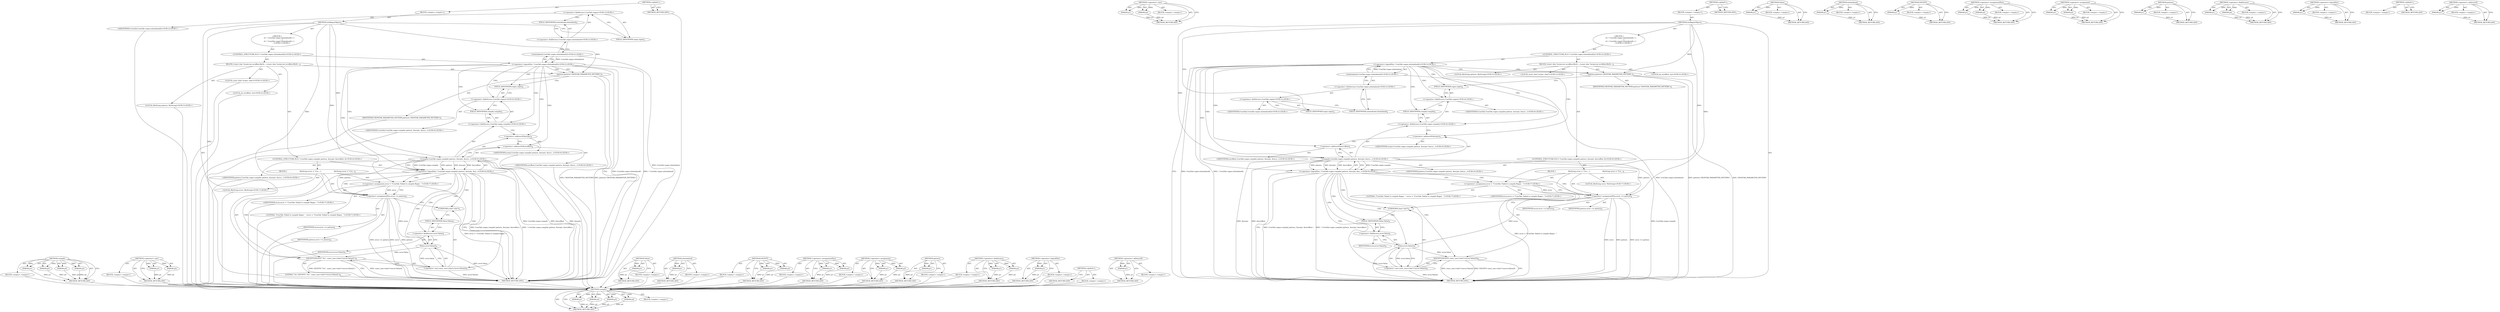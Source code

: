 digraph "&lt;operator&gt;.addressOf" {
vulnerable_92 [label=<(METHOD,compile)>];
vulnerable_93 [label=<(PARAM,p1)>];
vulnerable_94 [label=<(PARAM,p2)>];
vulnerable_95 [label=<(PARAM,p3)>];
vulnerable_96 [label=<(PARAM,p4)>];
vulnerable_97 [label=<(BLOCK,&lt;empty&gt;,&lt;empty&gt;)>];
vulnerable_98 [label=<(METHOD_RETURN,ANY)>];
vulnerable_117 [label=<(METHOD,&lt;operator&gt;.cast)>];
vulnerable_118 [label=<(PARAM,p1)>];
vulnerable_119 [label=<(PARAM,p2)>];
vulnerable_120 [label=<(BLOCK,&lt;empty&gt;,&lt;empty&gt;)>];
vulnerable_121 [label=<(METHOD_RETURN,ANY)>];
vulnerable_6 [label=<(METHOD,&lt;global&gt;)<SUB>1</SUB>>];
vulnerable_7 [label=<(BLOCK,&lt;empty&gt;,&lt;empty&gt;)<SUB>1</SUB>>];
vulnerable_8 [label=<(METHOD,initRegexObject)<SUB>1</SUB>>];
vulnerable_9 [label="<(BLOCK,{
	if ( ! CronTab::regex.isInitialized() ) {
		...,{
	if ( ! CronTab::regex.isInitialized() ) {
		...)<SUB>1</SUB>>"];
vulnerable_10 [label="<(CONTROL_STRUCTURE,IF,if (! CronTab::regex.isInitialized()))<SUB>2</SUB>>"];
vulnerable_11 [label="<(&lt;operator&gt;.logicalNot,! CronTab::regex.isInitialized())<SUB>2</SUB>>"];
vulnerable_12 [label="<(isInitialized,CronTab::regex.isInitialized())<SUB>2</SUB>>"];
vulnerable_13 [label="<(&lt;operator&gt;.fieldAccess,CronTab::regex.isInitialized)<SUB>2</SUB>>"];
vulnerable_14 [label="<(&lt;operator&gt;.fieldAccess,CronTab::regex)<SUB>2</SUB>>"];
vulnerable_15 [label="<(IDENTIFIER,CronTab,CronTab::regex.isInitialized())<SUB>2</SUB>>"];
vulnerable_16 [label=<(FIELD_IDENTIFIER,regex,regex)<SUB>2</SUB>>];
vulnerable_17 [label=<(FIELD_IDENTIFIER,isInitialized,isInitialized)<SUB>2</SUB>>];
vulnerable_18 [label=<(BLOCK,{
		const char *errptr;
		int erroffset;
		MySt...,{
		const char *errptr;
		int erroffset;
		MySt...)<SUB>2</SUB>>];
vulnerable_19 [label="<(LOCAL,const char* errptr: char*)<SUB>3</SUB>>"];
vulnerable_20 [label="<(LOCAL,int erroffset: int)<SUB>4</SUB>>"];
vulnerable_21 [label="<(LOCAL,MyString pattern: MyString)<SUB>5</SUB>>"];
vulnerable_22 [label=<(pattern,pattern( CRONTAB_PARAMETER_PATTERN ))<SUB>5</SUB>>];
vulnerable_23 [label=<(IDENTIFIER,CRONTAB_PARAMETER_PATTERN,pattern( CRONTAB_PARAMETER_PATTERN ))<SUB>5</SUB>>];
vulnerable_24 [label="<(CONTROL_STRUCTURE,IF,if (! CronTab::regex.compile( pattern, &amp;errptr, &amp;erroffset )))<SUB>6</SUB>>"];
vulnerable_25 [label="<(&lt;operator&gt;.logicalNot,! CronTab::regex.compile( pattern, &amp;errptr, &amp;er...)<SUB>6</SUB>>"];
vulnerable_26 [label="<(compile,CronTab::regex.compile( pattern, &amp;errptr, &amp;erro...)<SUB>6</SUB>>"];
vulnerable_27 [label="<(&lt;operator&gt;.fieldAccess,CronTab::regex.compile)<SUB>6</SUB>>"];
vulnerable_28 [label="<(&lt;operator&gt;.fieldAccess,CronTab::regex)<SUB>6</SUB>>"];
vulnerable_29 [label="<(IDENTIFIER,CronTab,CronTab::regex.compile( pattern, &amp;errptr, &amp;erro...)<SUB>6</SUB>>"];
vulnerable_30 [label=<(FIELD_IDENTIFIER,regex,regex)<SUB>6</SUB>>];
vulnerable_31 [label=<(FIELD_IDENTIFIER,compile,compile)<SUB>6</SUB>>];
vulnerable_32 [label="<(IDENTIFIER,pattern,CronTab::regex.compile( pattern, &amp;errptr, &amp;erro...)<SUB>6</SUB>>"];
vulnerable_33 [label=<(&lt;operator&gt;.addressOf,&amp;errptr)<SUB>6</SUB>>];
vulnerable_34 [label="<(IDENTIFIER,errptr,CronTab::regex.compile( pattern, &amp;errptr, &amp;erro...)<SUB>6</SUB>>"];
vulnerable_35 [label=<(&lt;operator&gt;.addressOf,&amp;erroffset)<SUB>6</SUB>>];
vulnerable_36 [label="<(IDENTIFIER,erroffset,CronTab::regex.compile( pattern, &amp;errptr, &amp;erro...)<SUB>6</SUB>>"];
vulnerable_37 [label=<(BLOCK,{
                        MyString error = &quot;Cro...,{
                        MyString error = &quot;Cro...)<SUB>6</SUB>>];
vulnerable_38 [label="<(LOCAL,MyString error: MyString)<SUB>7</SUB>>"];
vulnerable_39 [label="<(&lt;operator&gt;.assignment,error = &quot;CronTab: Failed to compile Regex - &quot;)<SUB>7</SUB>>"];
vulnerable_40 [label="<(IDENTIFIER,error,error = &quot;CronTab: Failed to compile Regex - &quot;)<SUB>7</SUB>>"];
vulnerable_41 [label="<(LITERAL,&quot;CronTab: Failed to compile Regex - &quot;,error = &quot;CronTab: Failed to compile Regex - &quot;)<SUB>7</SUB>>"];
vulnerable_42 [label=<(&lt;operator&gt;.assignmentPlus,error += pattern)<SUB>8</SUB>>];
vulnerable_43 [label=<(IDENTIFIER,error,error += pattern)<SUB>8</SUB>>];
vulnerable_44 [label=<(IDENTIFIER,pattern,error += pattern)<SUB>8</SUB>>];
vulnerable_45 [label=<(EXCEPT,EXCEPT( const_cast&lt;char*&gt;(error.Value())))<SUB>9</SUB>>];
vulnerable_46 [label=<(&lt;operator&gt;.cast,const_cast&lt;char*&gt;(error.Value()))<SUB>9</SUB>>];
vulnerable_47 [label=<(UNKNOWN,char*,char*)<SUB>9</SUB>>];
vulnerable_48 [label=<(Value,error.Value())<SUB>9</SUB>>];
vulnerable_49 [label=<(&lt;operator&gt;.fieldAccess,error.Value)<SUB>9</SUB>>];
vulnerable_50 [label=<(IDENTIFIER,error,error.Value())<SUB>9</SUB>>];
vulnerable_51 [label=<(FIELD_IDENTIFIER,Value,Value)<SUB>9</SUB>>];
vulnerable_52 [label=<(METHOD_RETURN,ANY)<SUB>1</SUB>>];
vulnerable_54 [label=<(METHOD_RETURN,ANY)<SUB>1</SUB>>];
vulnerable_122 [label=<(METHOD,Value)>];
vulnerable_123 [label=<(PARAM,p1)>];
vulnerable_124 [label=<(BLOCK,&lt;empty&gt;,&lt;empty&gt;)>];
vulnerable_125 [label=<(METHOD_RETURN,ANY)>];
vulnerable_79 [label=<(METHOD,isInitialized)>];
vulnerable_80 [label=<(PARAM,p1)>];
vulnerable_81 [label=<(BLOCK,&lt;empty&gt;,&lt;empty&gt;)>];
vulnerable_82 [label=<(METHOD_RETURN,ANY)>];
vulnerable_113 [label=<(METHOD,EXCEPT)>];
vulnerable_114 [label=<(PARAM,p1)>];
vulnerable_115 [label=<(BLOCK,&lt;empty&gt;,&lt;empty&gt;)>];
vulnerable_116 [label=<(METHOD_RETURN,ANY)>];
vulnerable_108 [label=<(METHOD,&lt;operator&gt;.assignmentPlus)>];
vulnerable_109 [label=<(PARAM,p1)>];
vulnerable_110 [label=<(PARAM,p2)>];
vulnerable_111 [label=<(BLOCK,&lt;empty&gt;,&lt;empty&gt;)>];
vulnerable_112 [label=<(METHOD_RETURN,ANY)>];
vulnerable_103 [label=<(METHOD,&lt;operator&gt;.assignment)>];
vulnerable_104 [label=<(PARAM,p1)>];
vulnerable_105 [label=<(PARAM,p2)>];
vulnerable_106 [label=<(BLOCK,&lt;empty&gt;,&lt;empty&gt;)>];
vulnerable_107 [label=<(METHOD_RETURN,ANY)>];
vulnerable_88 [label=<(METHOD,pattern)>];
vulnerable_89 [label=<(PARAM,p1)>];
vulnerable_90 [label=<(BLOCK,&lt;empty&gt;,&lt;empty&gt;)>];
vulnerable_91 [label=<(METHOD_RETURN,ANY)>];
vulnerable_83 [label=<(METHOD,&lt;operator&gt;.fieldAccess)>];
vulnerable_84 [label=<(PARAM,p1)>];
vulnerable_85 [label=<(PARAM,p2)>];
vulnerable_86 [label=<(BLOCK,&lt;empty&gt;,&lt;empty&gt;)>];
vulnerable_87 [label=<(METHOD_RETURN,ANY)>];
vulnerable_75 [label=<(METHOD,&lt;operator&gt;.logicalNot)>];
vulnerable_76 [label=<(PARAM,p1)>];
vulnerable_77 [label=<(BLOCK,&lt;empty&gt;,&lt;empty&gt;)>];
vulnerable_78 [label=<(METHOD_RETURN,ANY)>];
vulnerable_69 [label=<(METHOD,&lt;global&gt;)<SUB>1</SUB>>];
vulnerable_70 [label=<(BLOCK,&lt;empty&gt;,&lt;empty&gt;)>];
vulnerable_71 [label=<(METHOD_RETURN,ANY)>];
vulnerable_99 [label=<(METHOD,&lt;operator&gt;.addressOf)>];
vulnerable_100 [label=<(PARAM,p1)>];
vulnerable_101 [label=<(BLOCK,&lt;empty&gt;,&lt;empty&gt;)>];
vulnerable_102 [label=<(METHOD_RETURN,ANY)>];
fixed_95 [label=<(METHOD,compile)>];
fixed_96 [label=<(PARAM,p1)>];
fixed_97 [label=<(PARAM,p2)>];
fixed_98 [label=<(PARAM,p3)>];
fixed_99 [label=<(PARAM,p4)>];
fixed_100 [label=<(BLOCK,&lt;empty&gt;,&lt;empty&gt;)>];
fixed_101 [label=<(METHOD_RETURN,ANY)>];
fixed_121 [label=<(METHOD,&lt;operator&gt;.cast)>];
fixed_122 [label=<(PARAM,p1)>];
fixed_123 [label=<(PARAM,p2)>];
fixed_124 [label=<(BLOCK,&lt;empty&gt;,&lt;empty&gt;)>];
fixed_125 [label=<(METHOD_RETURN,ANY)>];
fixed_6 [label=<(METHOD,&lt;global&gt;)<SUB>1</SUB>>];
fixed_7 [label=<(BLOCK,&lt;empty&gt;,&lt;empty&gt;)<SUB>1</SUB>>];
fixed_8 [label=<(METHOD,initRegexObject)<SUB>1</SUB>>];
fixed_9 [label="<(BLOCK,{
	if ( ! CronTab::regex.isInitialized() ) {
		...,{
	if ( ! CronTab::regex.isInitialized() ) {
		...)<SUB>1</SUB>>"];
fixed_10 [label="<(CONTROL_STRUCTURE,IF,if (! CronTab::regex.isInitialized()))<SUB>2</SUB>>"];
fixed_11 [label="<(&lt;operator&gt;.logicalNot,! CronTab::regex.isInitialized())<SUB>2</SUB>>"];
fixed_12 [label="<(isInitialized,CronTab::regex.isInitialized())<SUB>2</SUB>>"];
fixed_13 [label="<(&lt;operator&gt;.fieldAccess,CronTab::regex.isInitialized)<SUB>2</SUB>>"];
fixed_14 [label="<(&lt;operator&gt;.fieldAccess,CronTab::regex)<SUB>2</SUB>>"];
fixed_15 [label="<(IDENTIFIER,CronTab,CronTab::regex.isInitialized())<SUB>2</SUB>>"];
fixed_16 [label=<(FIELD_IDENTIFIER,regex,regex)<SUB>2</SUB>>];
fixed_17 [label=<(FIELD_IDENTIFIER,isInitialized,isInitialized)<SUB>2</SUB>>];
fixed_18 [label=<(BLOCK,{
		const char *errptr;
		int erroffset;
		MySt...,{
		const char *errptr;
		int erroffset;
		MySt...)<SUB>2</SUB>>];
fixed_19 [label="<(LOCAL,const char* errptr: char*)<SUB>3</SUB>>"];
fixed_20 [label="<(LOCAL,int erroffset: int)<SUB>4</SUB>>"];
fixed_21 [label="<(LOCAL,MyString pattern: MyString)<SUB>5</SUB>>"];
fixed_22 [label=<(pattern,pattern( CRONTAB_PARAMETER_PATTERN ))<SUB>5</SUB>>];
fixed_23 [label=<(IDENTIFIER,CRONTAB_PARAMETER_PATTERN,pattern( CRONTAB_PARAMETER_PATTERN ))<SUB>5</SUB>>];
fixed_24 [label="<(CONTROL_STRUCTURE,IF,if (! CronTab::regex.compile( pattern, &amp;errptr, &amp;erroffset )))<SUB>6</SUB>>"];
fixed_25 [label="<(&lt;operator&gt;.logicalNot,! CronTab::regex.compile( pattern, &amp;errptr, &amp;er...)<SUB>6</SUB>>"];
fixed_26 [label="<(compile,CronTab::regex.compile( pattern, &amp;errptr, &amp;erro...)<SUB>6</SUB>>"];
fixed_27 [label="<(&lt;operator&gt;.fieldAccess,CronTab::regex.compile)<SUB>6</SUB>>"];
fixed_28 [label="<(&lt;operator&gt;.fieldAccess,CronTab::regex)<SUB>6</SUB>>"];
fixed_29 [label="<(IDENTIFIER,CronTab,CronTab::regex.compile( pattern, &amp;errptr, &amp;erro...)<SUB>6</SUB>>"];
fixed_30 [label=<(FIELD_IDENTIFIER,regex,regex)<SUB>6</SUB>>];
fixed_31 [label=<(FIELD_IDENTIFIER,compile,compile)<SUB>6</SUB>>];
fixed_32 [label="<(IDENTIFIER,pattern,CronTab::regex.compile( pattern, &amp;errptr, &amp;erro...)<SUB>6</SUB>>"];
fixed_33 [label=<(&lt;operator&gt;.addressOf,&amp;errptr)<SUB>6</SUB>>];
fixed_34 [label="<(IDENTIFIER,errptr,CronTab::regex.compile( pattern, &amp;errptr, &amp;erro...)<SUB>6</SUB>>"];
fixed_35 [label=<(&lt;operator&gt;.addressOf,&amp;erroffset)<SUB>6</SUB>>];
fixed_36 [label="<(IDENTIFIER,erroffset,CronTab::regex.compile( pattern, &amp;errptr, &amp;erro...)<SUB>6</SUB>>"];
fixed_37 [label=<(BLOCK,{
                        MyString error = &quot;Cro...,{
                        MyString error = &quot;Cro...)<SUB>6</SUB>>];
fixed_38 [label="<(LOCAL,MyString error: MyString)<SUB>7</SUB>>"];
fixed_39 [label="<(&lt;operator&gt;.assignment,error = &quot;CronTab: Failed to compile Regex - &quot;)<SUB>7</SUB>>"];
fixed_40 [label="<(IDENTIFIER,error,error = &quot;CronTab: Failed to compile Regex - &quot;)<SUB>7</SUB>>"];
fixed_41 [label="<(LITERAL,&quot;CronTab: Failed to compile Regex - &quot;,error = &quot;CronTab: Failed to compile Regex - &quot;)<SUB>7</SUB>>"];
fixed_42 [label=<(&lt;operator&gt;.assignmentPlus,error += pattern)<SUB>8</SUB>>];
fixed_43 [label=<(IDENTIFIER,error,error += pattern)<SUB>8</SUB>>];
fixed_44 [label=<(IDENTIFIER,pattern,error += pattern)<SUB>8</SUB>>];
fixed_45 [label=<(EXCEPT,EXCEPT( &quot;%s&quot;, const_cast&lt;char*&gt;(error.Value()) ))<SUB>9</SUB>>];
fixed_46 [label=<(LITERAL,&quot;%s&quot;,EXCEPT( &quot;%s&quot;, const_cast&lt;char*&gt;(error.Value()) ))<SUB>9</SUB>>];
fixed_47 [label=<(&lt;operator&gt;.cast,const_cast&lt;char*&gt;(error.Value()))<SUB>9</SUB>>];
fixed_48 [label=<(UNKNOWN,char*,char*)<SUB>9</SUB>>];
fixed_49 [label=<(Value,error.Value())<SUB>9</SUB>>];
fixed_50 [label=<(&lt;operator&gt;.fieldAccess,error.Value)<SUB>9</SUB>>];
fixed_51 [label=<(IDENTIFIER,error,error.Value())<SUB>9</SUB>>];
fixed_52 [label=<(FIELD_IDENTIFIER,Value,Value)<SUB>9</SUB>>];
fixed_53 [label=<(METHOD_RETURN,ANY)<SUB>1</SUB>>];
fixed_55 [label=<(METHOD_RETURN,ANY)<SUB>1</SUB>>];
fixed_126 [label=<(METHOD,Value)>];
fixed_127 [label=<(PARAM,p1)>];
fixed_128 [label=<(BLOCK,&lt;empty&gt;,&lt;empty&gt;)>];
fixed_129 [label=<(METHOD_RETURN,ANY)>];
fixed_82 [label=<(METHOD,isInitialized)>];
fixed_83 [label=<(PARAM,p1)>];
fixed_84 [label=<(BLOCK,&lt;empty&gt;,&lt;empty&gt;)>];
fixed_85 [label=<(METHOD_RETURN,ANY)>];
fixed_116 [label=<(METHOD,EXCEPT)>];
fixed_117 [label=<(PARAM,p1)>];
fixed_118 [label=<(PARAM,p2)>];
fixed_119 [label=<(BLOCK,&lt;empty&gt;,&lt;empty&gt;)>];
fixed_120 [label=<(METHOD_RETURN,ANY)>];
fixed_111 [label=<(METHOD,&lt;operator&gt;.assignmentPlus)>];
fixed_112 [label=<(PARAM,p1)>];
fixed_113 [label=<(PARAM,p2)>];
fixed_114 [label=<(BLOCK,&lt;empty&gt;,&lt;empty&gt;)>];
fixed_115 [label=<(METHOD_RETURN,ANY)>];
fixed_106 [label=<(METHOD,&lt;operator&gt;.assignment)>];
fixed_107 [label=<(PARAM,p1)>];
fixed_108 [label=<(PARAM,p2)>];
fixed_109 [label=<(BLOCK,&lt;empty&gt;,&lt;empty&gt;)>];
fixed_110 [label=<(METHOD_RETURN,ANY)>];
fixed_91 [label=<(METHOD,pattern)>];
fixed_92 [label=<(PARAM,p1)>];
fixed_93 [label=<(BLOCK,&lt;empty&gt;,&lt;empty&gt;)>];
fixed_94 [label=<(METHOD_RETURN,ANY)>];
fixed_86 [label=<(METHOD,&lt;operator&gt;.fieldAccess)>];
fixed_87 [label=<(PARAM,p1)>];
fixed_88 [label=<(PARAM,p2)>];
fixed_89 [label=<(BLOCK,&lt;empty&gt;,&lt;empty&gt;)>];
fixed_90 [label=<(METHOD_RETURN,ANY)>];
fixed_78 [label=<(METHOD,&lt;operator&gt;.logicalNot)>];
fixed_79 [label=<(PARAM,p1)>];
fixed_80 [label=<(BLOCK,&lt;empty&gt;,&lt;empty&gt;)>];
fixed_81 [label=<(METHOD_RETURN,ANY)>];
fixed_72 [label=<(METHOD,&lt;global&gt;)<SUB>1</SUB>>];
fixed_73 [label=<(BLOCK,&lt;empty&gt;,&lt;empty&gt;)>];
fixed_74 [label=<(METHOD_RETURN,ANY)>];
fixed_102 [label=<(METHOD,&lt;operator&gt;.addressOf)>];
fixed_103 [label=<(PARAM,p1)>];
fixed_104 [label=<(BLOCK,&lt;empty&gt;,&lt;empty&gt;)>];
fixed_105 [label=<(METHOD_RETURN,ANY)>];
vulnerable_92 -> vulnerable_93  [key=0, label="AST: "];
vulnerable_92 -> vulnerable_93  [key=1, label="DDG: "];
vulnerable_92 -> vulnerable_97  [key=0, label="AST: "];
vulnerable_92 -> vulnerable_94  [key=0, label="AST: "];
vulnerable_92 -> vulnerable_94  [key=1, label="DDG: "];
vulnerable_92 -> vulnerable_98  [key=0, label="AST: "];
vulnerable_92 -> vulnerable_98  [key=1, label="CFG: "];
vulnerable_92 -> vulnerable_95  [key=0, label="AST: "];
vulnerable_92 -> vulnerable_95  [key=1, label="DDG: "];
vulnerable_92 -> vulnerable_96  [key=0, label="AST: "];
vulnerable_92 -> vulnerable_96  [key=1, label="DDG: "];
vulnerable_93 -> vulnerable_98  [key=0, label="DDG: p1"];
vulnerable_94 -> vulnerable_98  [key=0, label="DDG: p2"];
vulnerable_95 -> vulnerable_98  [key=0, label="DDG: p3"];
vulnerable_96 -> vulnerable_98  [key=0, label="DDG: p4"];
vulnerable_117 -> vulnerable_118  [key=0, label="AST: "];
vulnerable_117 -> vulnerable_118  [key=1, label="DDG: "];
vulnerable_117 -> vulnerable_120  [key=0, label="AST: "];
vulnerable_117 -> vulnerable_119  [key=0, label="AST: "];
vulnerable_117 -> vulnerable_119  [key=1, label="DDG: "];
vulnerable_117 -> vulnerable_121  [key=0, label="AST: "];
vulnerable_117 -> vulnerable_121  [key=1, label="CFG: "];
vulnerable_118 -> vulnerable_121  [key=0, label="DDG: p1"];
vulnerable_119 -> vulnerable_121  [key=0, label="DDG: p2"];
vulnerable_6 -> vulnerable_7  [key=0, label="AST: "];
vulnerable_6 -> vulnerable_54  [key=0, label="AST: "];
vulnerable_6 -> vulnerable_54  [key=1, label="CFG: "];
vulnerable_7 -> vulnerable_8  [key=0, label="AST: "];
vulnerable_8 -> vulnerable_9  [key=0, label="AST: "];
vulnerable_8 -> vulnerable_52  [key=0, label="AST: "];
vulnerable_8 -> vulnerable_16  [key=0, label="CFG: "];
vulnerable_8 -> vulnerable_22  [key=0, label="DDG: "];
vulnerable_8 -> vulnerable_39  [key=0, label="DDG: "];
vulnerable_8 -> vulnerable_42  [key=0, label="DDG: "];
vulnerable_8 -> vulnerable_26  [key=0, label="DDG: "];
vulnerable_9 -> vulnerable_10  [key=0, label="AST: "];
vulnerable_10 -> vulnerable_11  [key=0, label="AST: "];
vulnerable_10 -> vulnerable_18  [key=0, label="AST: "];
vulnerable_11 -> vulnerable_12  [key=0, label="AST: "];
vulnerable_11 -> vulnerable_52  [key=0, label="CFG: "];
vulnerable_11 -> vulnerable_52  [key=1, label="DDG: CronTab::regex.isInitialized()"];
vulnerable_11 -> vulnerable_52  [key=2, label="DDG: ! CronTab::regex.isInitialized()"];
vulnerable_11 -> vulnerable_22  [key=0, label="CFG: "];
vulnerable_11 -> vulnerable_22  [key=1, label="CDG: "];
vulnerable_11 -> vulnerable_30  [key=0, label="CDG: "];
vulnerable_11 -> vulnerable_33  [key=0, label="CDG: "];
vulnerable_11 -> vulnerable_26  [key=0, label="CDG: "];
vulnerable_11 -> vulnerable_28  [key=0, label="CDG: "];
vulnerable_11 -> vulnerable_25  [key=0, label="CDG: "];
vulnerable_11 -> vulnerable_27  [key=0, label="CDG: "];
vulnerable_11 -> vulnerable_35  [key=0, label="CDG: "];
vulnerable_11 -> vulnerable_31  [key=0, label="CDG: "];
vulnerable_12 -> vulnerable_13  [key=0, label="AST: "];
vulnerable_12 -> vulnerable_11  [key=0, label="CFG: "];
vulnerable_12 -> vulnerable_11  [key=1, label="DDG: CronTab::regex.isInitialized"];
vulnerable_12 -> vulnerable_52  [key=0, label="DDG: CronTab::regex.isInitialized"];
vulnerable_13 -> vulnerable_14  [key=0, label="AST: "];
vulnerable_13 -> vulnerable_17  [key=0, label="AST: "];
vulnerable_13 -> vulnerable_12  [key=0, label="CFG: "];
vulnerable_14 -> vulnerable_15  [key=0, label="AST: "];
vulnerable_14 -> vulnerable_16  [key=0, label="AST: "];
vulnerable_14 -> vulnerable_17  [key=0, label="CFG: "];
vulnerable_16 -> vulnerable_14  [key=0, label="CFG: "];
vulnerable_17 -> vulnerable_13  [key=0, label="CFG: "];
vulnerable_18 -> vulnerable_19  [key=0, label="AST: "];
vulnerable_18 -> vulnerable_20  [key=0, label="AST: "];
vulnerable_18 -> vulnerable_21  [key=0, label="AST: "];
vulnerable_18 -> vulnerable_22  [key=0, label="AST: "];
vulnerable_18 -> vulnerable_24  [key=0, label="AST: "];
vulnerable_22 -> vulnerable_23  [key=0, label="AST: "];
vulnerable_22 -> vulnerable_30  [key=0, label="CFG: "];
vulnerable_22 -> vulnerable_52  [key=0, label="DDG: pattern( CRONTAB_PARAMETER_PATTERN )"];
vulnerable_22 -> vulnerable_52  [key=1, label="DDG: CRONTAB_PARAMETER_PATTERN"];
vulnerable_24 -> vulnerable_25  [key=0, label="AST: "];
vulnerable_24 -> vulnerable_37  [key=0, label="AST: "];
vulnerable_25 -> vulnerable_26  [key=0, label="AST: "];
vulnerable_25 -> vulnerable_52  [key=0, label="CFG: "];
vulnerable_25 -> vulnerable_52  [key=1, label="DDG: CronTab::regex.compile( pattern, &amp;errptr, &amp;erroffset )"];
vulnerable_25 -> vulnerable_52  [key=2, label="DDG: ! CronTab::regex.compile( pattern, &amp;errptr, &amp;erroffset )"];
vulnerable_25 -> vulnerable_39  [key=0, label="CFG: "];
vulnerable_25 -> vulnerable_39  [key=1, label="CDG: "];
vulnerable_25 -> vulnerable_47  [key=0, label="CDG: "];
vulnerable_25 -> vulnerable_48  [key=0, label="CDG: "];
vulnerable_25 -> vulnerable_49  [key=0, label="CDG: "];
vulnerable_25 -> vulnerable_42  [key=0, label="CDG: "];
vulnerable_25 -> vulnerable_51  [key=0, label="CDG: "];
vulnerable_25 -> vulnerable_46  [key=0, label="CDG: "];
vulnerable_25 -> vulnerable_45  [key=0, label="CDG: "];
vulnerable_26 -> vulnerable_27  [key=0, label="AST: "];
vulnerable_26 -> vulnerable_32  [key=0, label="AST: "];
vulnerable_26 -> vulnerable_33  [key=0, label="AST: "];
vulnerable_26 -> vulnerable_35  [key=0, label="AST: "];
vulnerable_26 -> vulnerable_25  [key=0, label="CFG: "];
vulnerable_26 -> vulnerable_25  [key=1, label="DDG: CronTab::regex.compile"];
vulnerable_26 -> vulnerable_25  [key=2, label="DDG: pattern"];
vulnerable_26 -> vulnerable_25  [key=3, label="DDG: &amp;errptr"];
vulnerable_26 -> vulnerable_25  [key=4, label="DDG: &amp;erroffset"];
vulnerable_26 -> vulnerable_52  [key=0, label="DDG: CronTab::regex.compile"];
vulnerable_26 -> vulnerable_52  [key=1, label="DDG: &amp;errptr"];
vulnerable_26 -> vulnerable_52  [key=2, label="DDG: &amp;erroffset"];
vulnerable_26 -> vulnerable_42  [key=0, label="DDG: pattern"];
vulnerable_27 -> vulnerable_28  [key=0, label="AST: "];
vulnerable_27 -> vulnerable_31  [key=0, label="AST: "];
vulnerable_27 -> vulnerable_33  [key=0, label="CFG: "];
vulnerable_28 -> vulnerable_29  [key=0, label="AST: "];
vulnerable_28 -> vulnerable_30  [key=0, label="AST: "];
vulnerable_28 -> vulnerable_31  [key=0, label="CFG: "];
vulnerable_30 -> vulnerable_28  [key=0, label="CFG: "];
vulnerable_31 -> vulnerable_27  [key=0, label="CFG: "];
vulnerable_33 -> vulnerable_34  [key=0, label="AST: "];
vulnerable_33 -> vulnerable_35  [key=0, label="CFG: "];
vulnerable_35 -> vulnerable_36  [key=0, label="AST: "];
vulnerable_35 -> vulnerable_26  [key=0, label="CFG: "];
vulnerable_37 -> vulnerable_38  [key=0, label="AST: "];
vulnerable_37 -> vulnerable_39  [key=0, label="AST: "];
vulnerable_37 -> vulnerable_42  [key=0, label="AST: "];
vulnerable_37 -> vulnerable_45  [key=0, label="AST: "];
vulnerable_39 -> vulnerable_40  [key=0, label="AST: "];
vulnerable_39 -> vulnerable_41  [key=0, label="AST: "];
vulnerable_39 -> vulnerable_42  [key=0, label="CFG: "];
vulnerable_39 -> vulnerable_42  [key=1, label="DDG: error"];
vulnerable_39 -> vulnerable_52  [key=0, label="DDG: error = &quot;CronTab: Failed to compile Regex - &quot;"];
vulnerable_42 -> vulnerable_43  [key=0, label="AST: "];
vulnerable_42 -> vulnerable_44  [key=0, label="AST: "];
vulnerable_42 -> vulnerable_47  [key=0, label="CFG: "];
vulnerable_42 -> vulnerable_52  [key=0, label="DDG: error"];
vulnerable_42 -> vulnerable_52  [key=1, label="DDG: pattern"];
vulnerable_42 -> vulnerable_52  [key=2, label="DDG: error += pattern"];
vulnerable_42 -> vulnerable_48  [key=0, label="DDG: error"];
vulnerable_45 -> vulnerable_46  [key=0, label="AST: "];
vulnerable_45 -> vulnerable_52  [key=0, label="CFG: "];
vulnerable_45 -> vulnerable_52  [key=1, label="DDG: const_cast&lt;char*&gt;(error.Value())"];
vulnerable_45 -> vulnerable_52  [key=2, label="DDG: EXCEPT( const_cast&lt;char*&gt;(error.Value()))"];
vulnerable_46 -> vulnerable_47  [key=0, label="AST: "];
vulnerable_46 -> vulnerable_48  [key=0, label="AST: "];
vulnerable_46 -> vulnerable_45  [key=0, label="CFG: "];
vulnerable_46 -> vulnerable_52  [key=0, label="DDG: error.Value()"];
vulnerable_47 -> vulnerable_51  [key=0, label="CFG: "];
vulnerable_48 -> vulnerable_49  [key=0, label="AST: "];
vulnerable_48 -> vulnerable_46  [key=0, label="CFG: "];
vulnerable_48 -> vulnerable_46  [key=1, label="DDG: error.Value"];
vulnerable_48 -> vulnerable_52  [key=0, label="DDG: error.Value"];
vulnerable_48 -> vulnerable_45  [key=0, label="DDG: error.Value"];
vulnerable_49 -> vulnerable_50  [key=0, label="AST: "];
vulnerable_49 -> vulnerable_51  [key=0, label="AST: "];
vulnerable_49 -> vulnerable_48  [key=0, label="CFG: "];
vulnerable_51 -> vulnerable_49  [key=0, label="CFG: "];
vulnerable_122 -> vulnerable_123  [key=0, label="AST: "];
vulnerable_122 -> vulnerable_123  [key=1, label="DDG: "];
vulnerable_122 -> vulnerable_124  [key=0, label="AST: "];
vulnerable_122 -> vulnerable_125  [key=0, label="AST: "];
vulnerable_122 -> vulnerable_125  [key=1, label="CFG: "];
vulnerable_123 -> vulnerable_125  [key=0, label="DDG: p1"];
vulnerable_79 -> vulnerable_80  [key=0, label="AST: "];
vulnerable_79 -> vulnerable_80  [key=1, label="DDG: "];
vulnerable_79 -> vulnerable_81  [key=0, label="AST: "];
vulnerable_79 -> vulnerable_82  [key=0, label="AST: "];
vulnerable_79 -> vulnerable_82  [key=1, label="CFG: "];
vulnerable_80 -> vulnerable_82  [key=0, label="DDG: p1"];
vulnerable_113 -> vulnerable_114  [key=0, label="AST: "];
vulnerable_113 -> vulnerable_114  [key=1, label="DDG: "];
vulnerable_113 -> vulnerable_115  [key=0, label="AST: "];
vulnerable_113 -> vulnerable_116  [key=0, label="AST: "];
vulnerable_113 -> vulnerable_116  [key=1, label="CFG: "];
vulnerable_114 -> vulnerable_116  [key=0, label="DDG: p1"];
vulnerable_108 -> vulnerable_109  [key=0, label="AST: "];
vulnerable_108 -> vulnerable_109  [key=1, label="DDG: "];
vulnerable_108 -> vulnerable_111  [key=0, label="AST: "];
vulnerable_108 -> vulnerable_110  [key=0, label="AST: "];
vulnerable_108 -> vulnerable_110  [key=1, label="DDG: "];
vulnerable_108 -> vulnerable_112  [key=0, label="AST: "];
vulnerable_108 -> vulnerable_112  [key=1, label="CFG: "];
vulnerable_109 -> vulnerable_112  [key=0, label="DDG: p1"];
vulnerable_110 -> vulnerable_112  [key=0, label="DDG: p2"];
vulnerable_103 -> vulnerable_104  [key=0, label="AST: "];
vulnerable_103 -> vulnerable_104  [key=1, label="DDG: "];
vulnerable_103 -> vulnerable_106  [key=0, label="AST: "];
vulnerable_103 -> vulnerable_105  [key=0, label="AST: "];
vulnerable_103 -> vulnerable_105  [key=1, label="DDG: "];
vulnerable_103 -> vulnerable_107  [key=0, label="AST: "];
vulnerable_103 -> vulnerable_107  [key=1, label="CFG: "];
vulnerable_104 -> vulnerable_107  [key=0, label="DDG: p1"];
vulnerable_105 -> vulnerable_107  [key=0, label="DDG: p2"];
vulnerable_88 -> vulnerable_89  [key=0, label="AST: "];
vulnerable_88 -> vulnerable_89  [key=1, label="DDG: "];
vulnerable_88 -> vulnerable_90  [key=0, label="AST: "];
vulnerable_88 -> vulnerable_91  [key=0, label="AST: "];
vulnerable_88 -> vulnerable_91  [key=1, label="CFG: "];
vulnerable_89 -> vulnerable_91  [key=0, label="DDG: p1"];
vulnerable_83 -> vulnerable_84  [key=0, label="AST: "];
vulnerable_83 -> vulnerable_84  [key=1, label="DDG: "];
vulnerable_83 -> vulnerable_86  [key=0, label="AST: "];
vulnerable_83 -> vulnerable_85  [key=0, label="AST: "];
vulnerable_83 -> vulnerable_85  [key=1, label="DDG: "];
vulnerable_83 -> vulnerable_87  [key=0, label="AST: "];
vulnerable_83 -> vulnerable_87  [key=1, label="CFG: "];
vulnerable_84 -> vulnerable_87  [key=0, label="DDG: p1"];
vulnerable_85 -> vulnerable_87  [key=0, label="DDG: p2"];
vulnerable_75 -> vulnerable_76  [key=0, label="AST: "];
vulnerable_75 -> vulnerable_76  [key=1, label="DDG: "];
vulnerable_75 -> vulnerable_77  [key=0, label="AST: "];
vulnerable_75 -> vulnerable_78  [key=0, label="AST: "];
vulnerable_75 -> vulnerable_78  [key=1, label="CFG: "];
vulnerable_76 -> vulnerable_78  [key=0, label="DDG: p1"];
vulnerable_69 -> vulnerable_70  [key=0, label="AST: "];
vulnerable_69 -> vulnerable_71  [key=0, label="AST: "];
vulnerable_69 -> vulnerable_71  [key=1, label="CFG: "];
vulnerable_99 -> vulnerable_100  [key=0, label="AST: "];
vulnerable_99 -> vulnerable_100  [key=1, label="DDG: "];
vulnerable_99 -> vulnerable_101  [key=0, label="AST: "];
vulnerable_99 -> vulnerable_102  [key=0, label="AST: "];
vulnerable_99 -> vulnerable_102  [key=1, label="CFG: "];
vulnerable_100 -> vulnerable_102  [key=0, label="DDG: p1"];
fixed_95 -> fixed_96  [key=0, label="AST: "];
fixed_95 -> fixed_96  [key=1, label="DDG: "];
fixed_95 -> fixed_100  [key=0, label="AST: "];
fixed_95 -> fixed_97  [key=0, label="AST: "];
fixed_95 -> fixed_97  [key=1, label="DDG: "];
fixed_95 -> fixed_101  [key=0, label="AST: "];
fixed_95 -> fixed_101  [key=1, label="CFG: "];
fixed_95 -> fixed_98  [key=0, label="AST: "];
fixed_95 -> fixed_98  [key=1, label="DDG: "];
fixed_95 -> fixed_99  [key=0, label="AST: "];
fixed_95 -> fixed_99  [key=1, label="DDG: "];
fixed_96 -> fixed_101  [key=0, label="DDG: p1"];
fixed_97 -> fixed_101  [key=0, label="DDG: p2"];
fixed_98 -> fixed_101  [key=0, label="DDG: p3"];
fixed_99 -> fixed_101  [key=0, label="DDG: p4"];
fixed_100 -> vulnerable_92  [key=0];
fixed_101 -> vulnerable_92  [key=0];
fixed_121 -> fixed_122  [key=0, label="AST: "];
fixed_121 -> fixed_122  [key=1, label="DDG: "];
fixed_121 -> fixed_124  [key=0, label="AST: "];
fixed_121 -> fixed_123  [key=0, label="AST: "];
fixed_121 -> fixed_123  [key=1, label="DDG: "];
fixed_121 -> fixed_125  [key=0, label="AST: "];
fixed_121 -> fixed_125  [key=1, label="CFG: "];
fixed_122 -> fixed_125  [key=0, label="DDG: p1"];
fixed_123 -> fixed_125  [key=0, label="DDG: p2"];
fixed_124 -> vulnerable_92  [key=0];
fixed_125 -> vulnerable_92  [key=0];
fixed_6 -> fixed_7  [key=0, label="AST: "];
fixed_6 -> fixed_55  [key=0, label="AST: "];
fixed_6 -> fixed_55  [key=1, label="CFG: "];
fixed_7 -> fixed_8  [key=0, label="AST: "];
fixed_8 -> fixed_9  [key=0, label="AST: "];
fixed_8 -> fixed_53  [key=0, label="AST: "];
fixed_8 -> fixed_16  [key=0, label="CFG: "];
fixed_8 -> fixed_22  [key=0, label="DDG: "];
fixed_8 -> fixed_39  [key=0, label="DDG: "];
fixed_8 -> fixed_42  [key=0, label="DDG: "];
fixed_8 -> fixed_26  [key=0, label="DDG: "];
fixed_8 -> fixed_45  [key=0, label="DDG: "];
fixed_9 -> fixed_10  [key=0, label="AST: "];
fixed_10 -> fixed_11  [key=0, label="AST: "];
fixed_10 -> fixed_18  [key=0, label="AST: "];
fixed_11 -> fixed_12  [key=0, label="AST: "];
fixed_11 -> fixed_53  [key=0, label="CFG: "];
fixed_11 -> fixed_53  [key=1, label="DDG: CronTab::regex.isInitialized()"];
fixed_11 -> fixed_53  [key=2, label="DDG: ! CronTab::regex.isInitialized()"];
fixed_11 -> fixed_22  [key=0, label="CFG: "];
fixed_11 -> fixed_22  [key=1, label="CDG: "];
fixed_11 -> fixed_30  [key=0, label="CDG: "];
fixed_11 -> fixed_33  [key=0, label="CDG: "];
fixed_11 -> fixed_26  [key=0, label="CDG: "];
fixed_11 -> fixed_28  [key=0, label="CDG: "];
fixed_11 -> fixed_25  [key=0, label="CDG: "];
fixed_11 -> fixed_27  [key=0, label="CDG: "];
fixed_11 -> fixed_35  [key=0, label="CDG: "];
fixed_11 -> fixed_31  [key=0, label="CDG: "];
fixed_12 -> fixed_13  [key=0, label="AST: "];
fixed_12 -> fixed_11  [key=0, label="CFG: "];
fixed_12 -> fixed_11  [key=1, label="DDG: CronTab::regex.isInitialized"];
fixed_12 -> fixed_53  [key=0, label="DDG: CronTab::regex.isInitialized"];
fixed_13 -> fixed_14  [key=0, label="AST: "];
fixed_13 -> fixed_17  [key=0, label="AST: "];
fixed_13 -> fixed_12  [key=0, label="CFG: "];
fixed_14 -> fixed_15  [key=0, label="AST: "];
fixed_14 -> fixed_16  [key=0, label="AST: "];
fixed_14 -> fixed_17  [key=0, label="CFG: "];
fixed_15 -> vulnerable_92  [key=0];
fixed_16 -> fixed_14  [key=0, label="CFG: "];
fixed_17 -> fixed_13  [key=0, label="CFG: "];
fixed_18 -> fixed_19  [key=0, label="AST: "];
fixed_18 -> fixed_20  [key=0, label="AST: "];
fixed_18 -> fixed_21  [key=0, label="AST: "];
fixed_18 -> fixed_22  [key=0, label="AST: "];
fixed_18 -> fixed_24  [key=0, label="AST: "];
fixed_19 -> vulnerable_92  [key=0];
fixed_20 -> vulnerable_92  [key=0];
fixed_21 -> vulnerable_92  [key=0];
fixed_22 -> fixed_23  [key=0, label="AST: "];
fixed_22 -> fixed_30  [key=0, label="CFG: "];
fixed_22 -> fixed_53  [key=0, label="DDG: pattern( CRONTAB_PARAMETER_PATTERN )"];
fixed_22 -> fixed_53  [key=1, label="DDG: CRONTAB_PARAMETER_PATTERN"];
fixed_23 -> vulnerable_92  [key=0];
fixed_24 -> fixed_25  [key=0, label="AST: "];
fixed_24 -> fixed_37  [key=0, label="AST: "];
fixed_25 -> fixed_26  [key=0, label="AST: "];
fixed_25 -> fixed_53  [key=0, label="CFG: "];
fixed_25 -> fixed_53  [key=1, label="DDG: CronTab::regex.compile( pattern, &amp;errptr, &amp;erroffset )"];
fixed_25 -> fixed_53  [key=2, label="DDG: ! CronTab::regex.compile( pattern, &amp;errptr, &amp;erroffset )"];
fixed_25 -> fixed_39  [key=0, label="CFG: "];
fixed_25 -> fixed_39  [key=1, label="CDG: "];
fixed_25 -> fixed_47  [key=0, label="CDG: "];
fixed_25 -> fixed_48  [key=0, label="CDG: "];
fixed_25 -> fixed_49  [key=0, label="CDG: "];
fixed_25 -> fixed_42  [key=0, label="CDG: "];
fixed_25 -> fixed_52  [key=0, label="CDG: "];
fixed_25 -> fixed_45  [key=0, label="CDG: "];
fixed_25 -> fixed_50  [key=0, label="CDG: "];
fixed_26 -> fixed_27  [key=0, label="AST: "];
fixed_26 -> fixed_32  [key=0, label="AST: "];
fixed_26 -> fixed_33  [key=0, label="AST: "];
fixed_26 -> fixed_35  [key=0, label="AST: "];
fixed_26 -> fixed_25  [key=0, label="CFG: "];
fixed_26 -> fixed_25  [key=1, label="DDG: CronTab::regex.compile"];
fixed_26 -> fixed_25  [key=2, label="DDG: pattern"];
fixed_26 -> fixed_25  [key=3, label="DDG: &amp;errptr"];
fixed_26 -> fixed_25  [key=4, label="DDG: &amp;erroffset"];
fixed_26 -> fixed_53  [key=0, label="DDG: CronTab::regex.compile"];
fixed_26 -> fixed_53  [key=1, label="DDG: &amp;errptr"];
fixed_26 -> fixed_53  [key=2, label="DDG: &amp;erroffset"];
fixed_26 -> fixed_42  [key=0, label="DDG: pattern"];
fixed_27 -> fixed_28  [key=0, label="AST: "];
fixed_27 -> fixed_31  [key=0, label="AST: "];
fixed_27 -> fixed_33  [key=0, label="CFG: "];
fixed_28 -> fixed_29  [key=0, label="AST: "];
fixed_28 -> fixed_30  [key=0, label="AST: "];
fixed_28 -> fixed_31  [key=0, label="CFG: "];
fixed_29 -> vulnerable_92  [key=0];
fixed_30 -> fixed_28  [key=0, label="CFG: "];
fixed_31 -> fixed_27  [key=0, label="CFG: "];
fixed_32 -> vulnerable_92  [key=0];
fixed_33 -> fixed_34  [key=0, label="AST: "];
fixed_33 -> fixed_35  [key=0, label="CFG: "];
fixed_34 -> vulnerable_92  [key=0];
fixed_35 -> fixed_36  [key=0, label="AST: "];
fixed_35 -> fixed_26  [key=0, label="CFG: "];
fixed_36 -> vulnerable_92  [key=0];
fixed_37 -> fixed_38  [key=0, label="AST: "];
fixed_37 -> fixed_39  [key=0, label="AST: "];
fixed_37 -> fixed_42  [key=0, label="AST: "];
fixed_37 -> fixed_45  [key=0, label="AST: "];
fixed_38 -> vulnerable_92  [key=0];
fixed_39 -> fixed_40  [key=0, label="AST: "];
fixed_39 -> fixed_41  [key=0, label="AST: "];
fixed_39 -> fixed_42  [key=0, label="CFG: "];
fixed_39 -> fixed_42  [key=1, label="DDG: error"];
fixed_39 -> fixed_53  [key=0, label="DDG: error = &quot;CronTab: Failed to compile Regex - &quot;"];
fixed_40 -> vulnerable_92  [key=0];
fixed_41 -> vulnerable_92  [key=0];
fixed_42 -> fixed_43  [key=0, label="AST: "];
fixed_42 -> fixed_44  [key=0, label="AST: "];
fixed_42 -> fixed_48  [key=0, label="CFG: "];
fixed_42 -> fixed_53  [key=0, label="DDG: error"];
fixed_42 -> fixed_53  [key=1, label="DDG: pattern"];
fixed_42 -> fixed_53  [key=2, label="DDG: error += pattern"];
fixed_42 -> fixed_49  [key=0, label="DDG: error"];
fixed_43 -> vulnerable_92  [key=0];
fixed_44 -> vulnerable_92  [key=0];
fixed_45 -> fixed_46  [key=0, label="AST: "];
fixed_45 -> fixed_47  [key=0, label="AST: "];
fixed_45 -> fixed_53  [key=0, label="CFG: "];
fixed_45 -> fixed_53  [key=1, label="DDG: const_cast&lt;char*&gt;(error.Value())"];
fixed_45 -> fixed_53  [key=2, label="DDG: EXCEPT( &quot;%s&quot;, const_cast&lt;char*&gt;(error.Value()) )"];
fixed_46 -> vulnerable_92  [key=0];
fixed_47 -> fixed_48  [key=0, label="AST: "];
fixed_47 -> fixed_49  [key=0, label="AST: "];
fixed_47 -> fixed_45  [key=0, label="CFG: "];
fixed_47 -> fixed_53  [key=0, label="DDG: error.Value()"];
fixed_48 -> fixed_52  [key=0, label="CFG: "];
fixed_49 -> fixed_50  [key=0, label="AST: "];
fixed_49 -> fixed_47  [key=0, label="CFG: "];
fixed_49 -> fixed_47  [key=1, label="DDG: error.Value"];
fixed_49 -> fixed_53  [key=0, label="DDG: error.Value"];
fixed_49 -> fixed_45  [key=0, label="DDG: error.Value"];
fixed_50 -> fixed_51  [key=0, label="AST: "];
fixed_50 -> fixed_52  [key=0, label="AST: "];
fixed_50 -> fixed_49  [key=0, label="CFG: "];
fixed_51 -> vulnerable_92  [key=0];
fixed_52 -> fixed_50  [key=0, label="CFG: "];
fixed_53 -> vulnerable_92  [key=0];
fixed_55 -> vulnerable_92  [key=0];
fixed_126 -> fixed_127  [key=0, label="AST: "];
fixed_126 -> fixed_127  [key=1, label="DDG: "];
fixed_126 -> fixed_128  [key=0, label="AST: "];
fixed_126 -> fixed_129  [key=0, label="AST: "];
fixed_126 -> fixed_129  [key=1, label="CFG: "];
fixed_127 -> fixed_129  [key=0, label="DDG: p1"];
fixed_128 -> vulnerable_92  [key=0];
fixed_129 -> vulnerable_92  [key=0];
fixed_82 -> fixed_83  [key=0, label="AST: "];
fixed_82 -> fixed_83  [key=1, label="DDG: "];
fixed_82 -> fixed_84  [key=0, label="AST: "];
fixed_82 -> fixed_85  [key=0, label="AST: "];
fixed_82 -> fixed_85  [key=1, label="CFG: "];
fixed_83 -> fixed_85  [key=0, label="DDG: p1"];
fixed_84 -> vulnerable_92  [key=0];
fixed_85 -> vulnerable_92  [key=0];
fixed_116 -> fixed_117  [key=0, label="AST: "];
fixed_116 -> fixed_117  [key=1, label="DDG: "];
fixed_116 -> fixed_119  [key=0, label="AST: "];
fixed_116 -> fixed_118  [key=0, label="AST: "];
fixed_116 -> fixed_118  [key=1, label="DDG: "];
fixed_116 -> fixed_120  [key=0, label="AST: "];
fixed_116 -> fixed_120  [key=1, label="CFG: "];
fixed_117 -> fixed_120  [key=0, label="DDG: p1"];
fixed_118 -> fixed_120  [key=0, label="DDG: p2"];
fixed_119 -> vulnerable_92  [key=0];
fixed_120 -> vulnerable_92  [key=0];
fixed_111 -> fixed_112  [key=0, label="AST: "];
fixed_111 -> fixed_112  [key=1, label="DDG: "];
fixed_111 -> fixed_114  [key=0, label="AST: "];
fixed_111 -> fixed_113  [key=0, label="AST: "];
fixed_111 -> fixed_113  [key=1, label="DDG: "];
fixed_111 -> fixed_115  [key=0, label="AST: "];
fixed_111 -> fixed_115  [key=1, label="CFG: "];
fixed_112 -> fixed_115  [key=0, label="DDG: p1"];
fixed_113 -> fixed_115  [key=0, label="DDG: p2"];
fixed_114 -> vulnerable_92  [key=0];
fixed_115 -> vulnerable_92  [key=0];
fixed_106 -> fixed_107  [key=0, label="AST: "];
fixed_106 -> fixed_107  [key=1, label="DDG: "];
fixed_106 -> fixed_109  [key=0, label="AST: "];
fixed_106 -> fixed_108  [key=0, label="AST: "];
fixed_106 -> fixed_108  [key=1, label="DDG: "];
fixed_106 -> fixed_110  [key=0, label="AST: "];
fixed_106 -> fixed_110  [key=1, label="CFG: "];
fixed_107 -> fixed_110  [key=0, label="DDG: p1"];
fixed_108 -> fixed_110  [key=0, label="DDG: p2"];
fixed_109 -> vulnerable_92  [key=0];
fixed_110 -> vulnerable_92  [key=0];
fixed_91 -> fixed_92  [key=0, label="AST: "];
fixed_91 -> fixed_92  [key=1, label="DDG: "];
fixed_91 -> fixed_93  [key=0, label="AST: "];
fixed_91 -> fixed_94  [key=0, label="AST: "];
fixed_91 -> fixed_94  [key=1, label="CFG: "];
fixed_92 -> fixed_94  [key=0, label="DDG: p1"];
fixed_93 -> vulnerable_92  [key=0];
fixed_94 -> vulnerable_92  [key=0];
fixed_86 -> fixed_87  [key=0, label="AST: "];
fixed_86 -> fixed_87  [key=1, label="DDG: "];
fixed_86 -> fixed_89  [key=0, label="AST: "];
fixed_86 -> fixed_88  [key=0, label="AST: "];
fixed_86 -> fixed_88  [key=1, label="DDG: "];
fixed_86 -> fixed_90  [key=0, label="AST: "];
fixed_86 -> fixed_90  [key=1, label="CFG: "];
fixed_87 -> fixed_90  [key=0, label="DDG: p1"];
fixed_88 -> fixed_90  [key=0, label="DDG: p2"];
fixed_89 -> vulnerable_92  [key=0];
fixed_90 -> vulnerable_92  [key=0];
fixed_78 -> fixed_79  [key=0, label="AST: "];
fixed_78 -> fixed_79  [key=1, label="DDG: "];
fixed_78 -> fixed_80  [key=0, label="AST: "];
fixed_78 -> fixed_81  [key=0, label="AST: "];
fixed_78 -> fixed_81  [key=1, label="CFG: "];
fixed_79 -> fixed_81  [key=0, label="DDG: p1"];
fixed_80 -> vulnerable_92  [key=0];
fixed_81 -> vulnerable_92  [key=0];
fixed_72 -> fixed_73  [key=0, label="AST: "];
fixed_72 -> fixed_74  [key=0, label="AST: "];
fixed_72 -> fixed_74  [key=1, label="CFG: "];
fixed_73 -> vulnerable_92  [key=0];
fixed_74 -> vulnerable_92  [key=0];
fixed_102 -> fixed_103  [key=0, label="AST: "];
fixed_102 -> fixed_103  [key=1, label="DDG: "];
fixed_102 -> fixed_104  [key=0, label="AST: "];
fixed_102 -> fixed_105  [key=0, label="AST: "];
fixed_102 -> fixed_105  [key=1, label="CFG: "];
fixed_103 -> fixed_105  [key=0, label="DDG: p1"];
fixed_104 -> vulnerable_92  [key=0];
fixed_105 -> vulnerable_92  [key=0];
}
